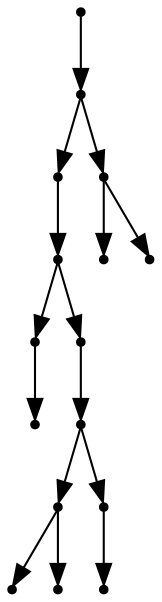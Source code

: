 digraph {
  15 [shape=point];
  14 [shape=point];
  10 [shape=point];
  9 [shape=point];
  1 [shape=point];
  0 [shape=point];
  8 [shape=point];
  7 [shape=point];
  4 [shape=point];
  2 [shape=point];
  3 [shape=point];
  6 [shape=point];
  5 [shape=point];
  13 [shape=point];
  11 [shape=point];
  12 [shape=point];
15 -> 14;
14 -> 10;
10 -> 9;
9 -> 1;
1 -> 0;
9 -> 8;
8 -> 7;
7 -> 4;
4 -> 2;
4 -> 3;
7 -> 6;
6 -> 5;
14 -> 13;
13 -> 11;
13 -> 12;
}
